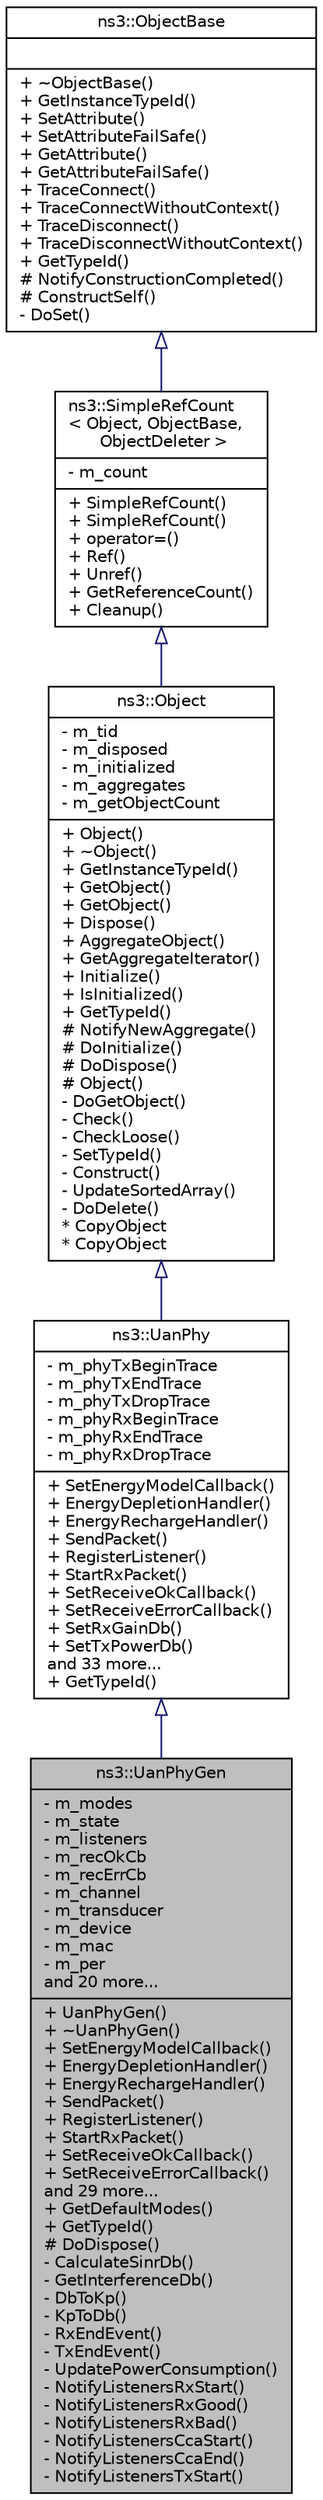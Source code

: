 digraph "ns3::UanPhyGen"
{
  edge [fontname="Helvetica",fontsize="10",labelfontname="Helvetica",labelfontsize="10"];
  node [fontname="Helvetica",fontsize="10",shape=record];
  Node1 [label="{ns3::UanPhyGen\n|- m_modes\l- m_state\l- m_listeners\l- m_recOkCb\l- m_recErrCb\l- m_channel\l- m_transducer\l- m_device\l- m_mac\l- m_per\land 20 more...\l|+ UanPhyGen()\l+ ~UanPhyGen()\l+ SetEnergyModelCallback()\l+ EnergyDepletionHandler()\l+ EnergyRechargeHandler()\l+ SendPacket()\l+ RegisterListener()\l+ StartRxPacket()\l+ SetReceiveOkCallback()\l+ SetReceiveErrorCallback()\land 29 more...\l+ GetDefaultModes()\l+ GetTypeId()\l# DoDispose()\l- CalculateSinrDb()\l- GetInterferenceDb()\l- DbToKp()\l- KpToDb()\l- RxEndEvent()\l- TxEndEvent()\l- UpdatePowerConsumption()\l- NotifyListenersRxStart()\l- NotifyListenersRxGood()\l- NotifyListenersRxBad()\l- NotifyListenersCcaStart()\l- NotifyListenersCcaEnd()\l- NotifyListenersTxStart()\l}",height=0.2,width=0.4,color="black", fillcolor="grey75", style="filled", fontcolor="black"];
  Node2 -> Node1 [dir="back",color="midnightblue",fontsize="10",style="solid",arrowtail="onormal"];
  Node2 [label="{ns3::UanPhy\n|- m_phyTxBeginTrace\l- m_phyTxEndTrace\l- m_phyTxDropTrace\l- m_phyRxBeginTrace\l- m_phyRxEndTrace\l- m_phyRxDropTrace\l|+ SetEnergyModelCallback()\l+ EnergyDepletionHandler()\l+ EnergyRechargeHandler()\l+ SendPacket()\l+ RegisterListener()\l+ StartRxPacket()\l+ SetReceiveOkCallback()\l+ SetReceiveErrorCallback()\l+ SetRxGainDb()\l+ SetTxPowerDb()\land 33 more...\l+ GetTypeId()\l}",height=0.2,width=0.4,color="black", fillcolor="white", style="filled",URL="$d5/d10/classns3_1_1UanPhy.html"];
  Node3 -> Node2 [dir="back",color="midnightblue",fontsize="10",style="solid",arrowtail="onormal"];
  Node3 [label="{ns3::Object\n|- m_tid\l- m_disposed\l- m_initialized\l- m_aggregates\l- m_getObjectCount\l|+ Object()\l+ ~Object()\l+ GetInstanceTypeId()\l+ GetObject()\l+ GetObject()\l+ Dispose()\l+ AggregateObject()\l+ GetAggregateIterator()\l+ Initialize()\l+ IsInitialized()\l+ GetTypeId()\l# NotifyNewAggregate()\l# DoInitialize()\l# DoDispose()\l# Object()\l- DoGetObject()\l- Check()\l- CheckLoose()\l- SetTypeId()\l- Construct()\l- UpdateSortedArray()\l- DoDelete()\l* CopyObject\l* CopyObject\l}",height=0.2,width=0.4,color="black", fillcolor="white", style="filled",URL="$d9/d77/classns3_1_1Object.html",tooltip="A base class which provides memory management and object aggregation. "];
  Node4 -> Node3 [dir="back",color="midnightblue",fontsize="10",style="solid",arrowtail="onormal"];
  Node4 [label="{ns3::SimpleRefCount\l\< Object, ObjectBase,\l ObjectDeleter \>\n|- m_count\l|+ SimpleRefCount()\l+ SimpleRefCount()\l+ operator=()\l+ Ref()\l+ Unref()\l+ GetReferenceCount()\l+ Cleanup()\l}",height=0.2,width=0.4,color="black", fillcolor="white", style="filled",URL="$da/da1/classns3_1_1SimpleRefCount.html"];
  Node5 -> Node4 [dir="back",color="midnightblue",fontsize="10",style="solid",arrowtail="onormal"];
  Node5 [label="{ns3::ObjectBase\n||+ ~ObjectBase()\l+ GetInstanceTypeId()\l+ SetAttribute()\l+ SetAttributeFailSafe()\l+ GetAttribute()\l+ GetAttributeFailSafe()\l+ TraceConnect()\l+ TraceConnectWithoutContext()\l+ TraceDisconnect()\l+ TraceDisconnectWithoutContext()\l+ GetTypeId()\l# NotifyConstructionCompleted()\l# ConstructSelf()\l- DoSet()\l}",height=0.2,width=0.4,color="black", fillcolor="white", style="filled",URL="$d2/dac/classns3_1_1ObjectBase.html",tooltip="Anchor the ns-3 type and attribute system. "];
}
